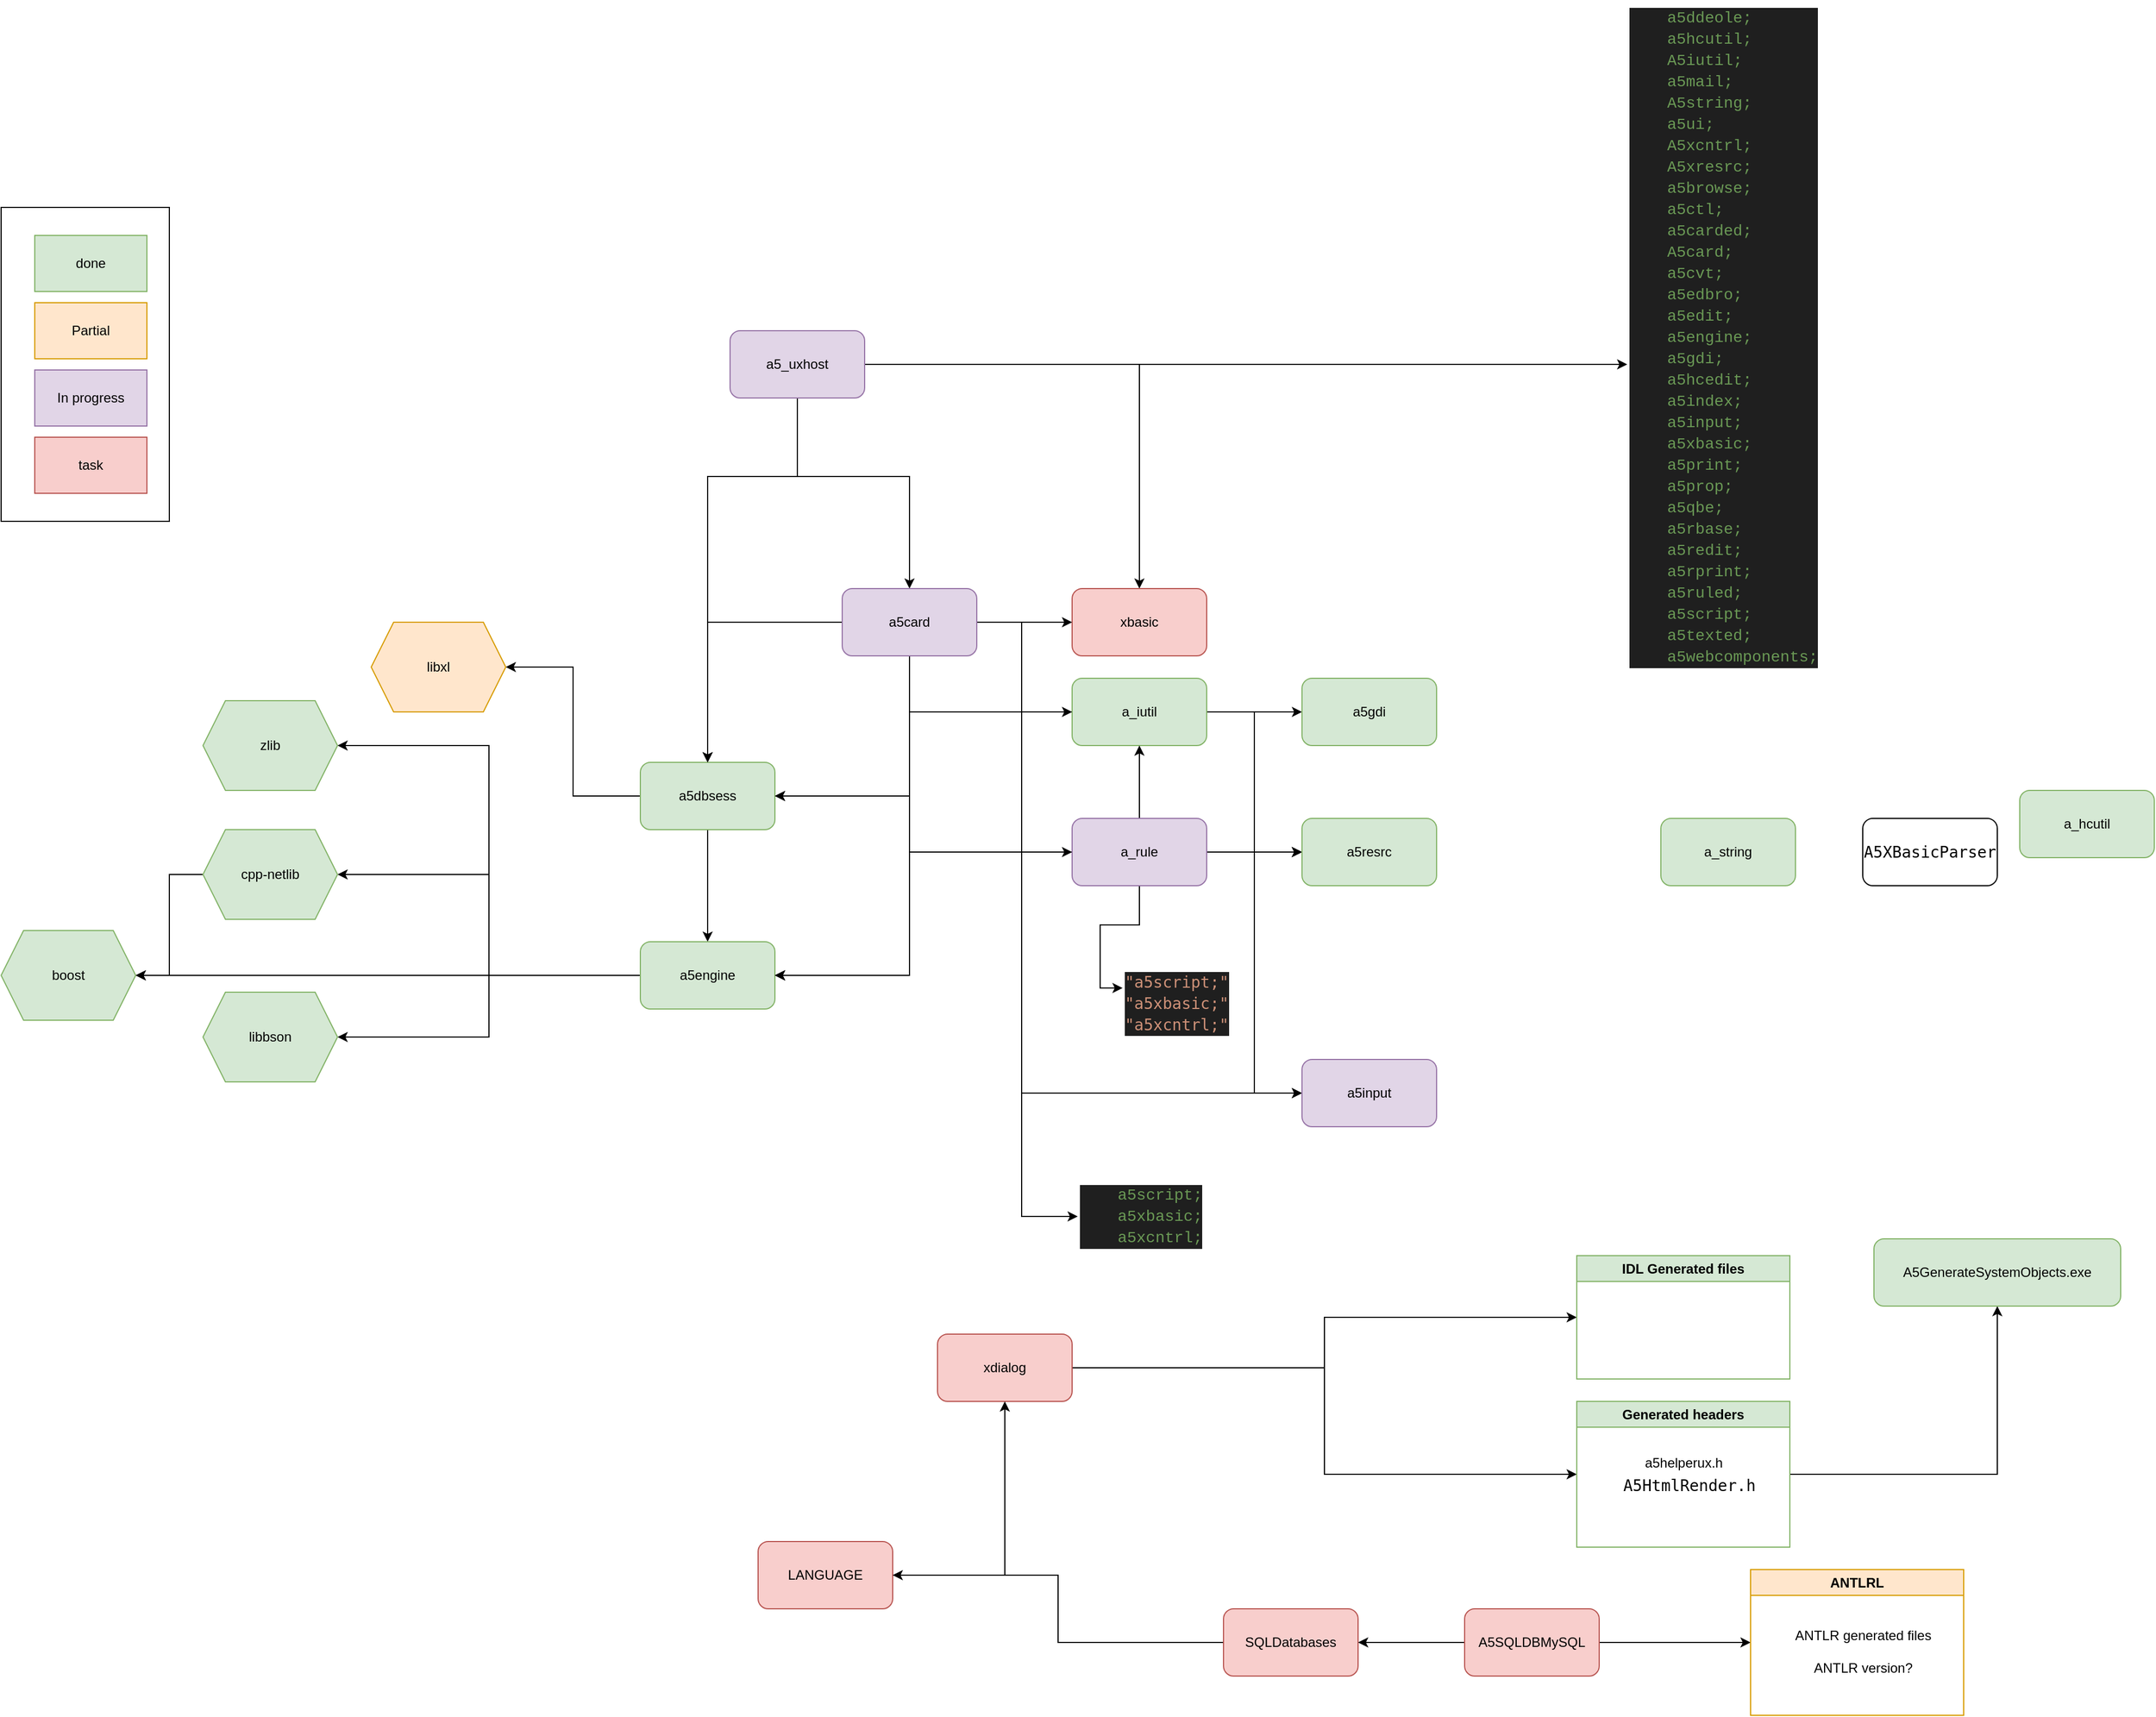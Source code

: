 <mxfile version="22.1.0" type="github">
  <diagram name="Page-1" id="iuPnoYRvRDvR3Ve_AxJL">
    <mxGraphModel dx="2097" dy="1870" grid="1" gridSize="10" guides="1" tooltips="1" connect="1" arrows="1" fold="1" page="1" pageScale="1" pageWidth="850" pageHeight="1100" math="0" shadow="0">
      <root>
        <mxCell id="0" />
        <mxCell id="1" parent="0" />
        <mxCell id="GoJqU-Vl7lBSgEi8fGZS-21" value="" style="rounded=0;whiteSpace=wrap;html=1;movable=0;resizable=0;rotatable=0;deletable=0;editable=0;locked=1;connectable=0;" vertex="1" parent="1">
          <mxGeometry x="-250" y="-410" width="150" height="280" as="geometry" />
        </mxCell>
        <mxCell id="jPOf51kZhHyenb3HVLQ0-1" style="edgeStyle=orthogonalEdgeStyle;rounded=0;orthogonalLoop=1;jettySize=auto;html=1;entryX=0.5;entryY=0;entryDx=0;entryDy=0;" parent="1" source="OOfwihafF80pcUOaYYzl-1" target="OOfwihafF80pcUOaYYzl-3" edge="1">
          <mxGeometry relative="1" as="geometry" />
        </mxCell>
        <mxCell id="jPOf51kZhHyenb3HVLQ0-3" style="edgeStyle=orthogonalEdgeStyle;rounded=0;orthogonalLoop=1;jettySize=auto;html=1;entryX=1;entryY=0.5;entryDx=0;entryDy=0;" parent="1" source="OOfwihafF80pcUOaYYzl-1" target="vmSIGKLcMPvmiH9pnXzJ-1" edge="1">
          <mxGeometry relative="1" as="geometry" />
        </mxCell>
        <mxCell id="OOfwihafF80pcUOaYYzl-1" value="a5dbsess" style="rounded=1;whiteSpace=wrap;html=1;fillColor=#d5e8d4;strokeColor=#82b366;" parent="1" vertex="1">
          <mxGeometry x="320" y="85" width="120" height="60" as="geometry" />
        </mxCell>
        <mxCell id="OOfwihafF80pcUOaYYzl-2" value="a_hcutil" style="rounded=1;whiteSpace=wrap;html=1;fillColor=#d5e8d4;strokeColor=#82b366;" parent="1" vertex="1">
          <mxGeometry x="1550" y="110" width="120" height="60" as="geometry" />
        </mxCell>
        <mxCell id="BTf_7h1XQ3vK3G6qPaq9-19" style="edgeStyle=orthogonalEdgeStyle;rounded=0;orthogonalLoop=1;jettySize=auto;html=1;entryX=1;entryY=0.5;entryDx=0;entryDy=0;" parent="1" source="OOfwihafF80pcUOaYYzl-3" target="OOfwihafF80pcUOaYYzl-19" edge="1">
          <mxGeometry relative="1" as="geometry" />
        </mxCell>
        <mxCell id="BTf_7h1XQ3vK3G6qPaq9-20" style="edgeStyle=orthogonalEdgeStyle;rounded=0;orthogonalLoop=1;jettySize=auto;html=1;entryX=1;entryY=0.5;entryDx=0;entryDy=0;" parent="1" source="OOfwihafF80pcUOaYYzl-3" target="OOfwihafF80pcUOaYYzl-16" edge="1">
          <mxGeometry relative="1" as="geometry" />
        </mxCell>
        <mxCell id="BTf_7h1XQ3vK3G6qPaq9-23" style="edgeStyle=orthogonalEdgeStyle;rounded=0;orthogonalLoop=1;jettySize=auto;html=1;entryX=1;entryY=0.5;entryDx=0;entryDy=0;" parent="1" source="OOfwihafF80pcUOaYYzl-3" target="OOfwihafF80pcUOaYYzl-18" edge="1">
          <mxGeometry relative="1" as="geometry" />
        </mxCell>
        <mxCell id="BTf_7h1XQ3vK3G6qPaq9-24" style="edgeStyle=orthogonalEdgeStyle;rounded=0;orthogonalLoop=1;jettySize=auto;html=1;entryX=1;entryY=0.5;entryDx=0;entryDy=0;" parent="1" source="OOfwihafF80pcUOaYYzl-3" target="OOfwihafF80pcUOaYYzl-17" edge="1">
          <mxGeometry relative="1" as="geometry" />
        </mxCell>
        <mxCell id="OOfwihafF80pcUOaYYzl-3" value="a5engine" style="rounded=1;whiteSpace=wrap;html=1;fillColor=#d5e8d4;strokeColor=#82b366;" parent="1" vertex="1">
          <mxGeometry x="320" y="245" width="120" height="60" as="geometry" />
        </mxCell>
        <mxCell id="jPOf51kZhHyenb3HVLQ0-5" style="edgeStyle=orthogonalEdgeStyle;rounded=0;orthogonalLoop=1;jettySize=auto;html=1;entryX=0;entryY=0.5;entryDx=0;entryDy=0;" parent="1" source="OOfwihafF80pcUOaYYzl-5" target="jPOf51kZhHyenb3HVLQ0-4" edge="1">
          <mxGeometry relative="1" as="geometry">
            <Array as="points">
              <mxPoint x="930" y="-270" />
            </Array>
          </mxGeometry>
        </mxCell>
        <mxCell id="jPOf51kZhHyenb3HVLQ0-8" style="edgeStyle=orthogonalEdgeStyle;rounded=0;orthogonalLoop=1;jettySize=auto;html=1;entryX=0.5;entryY=0;entryDx=0;entryDy=0;" parent="1" source="OOfwihafF80pcUOaYYzl-5" target="jPOf51kZhHyenb3HVLQ0-7" edge="1">
          <mxGeometry relative="1" as="geometry">
            <Array as="points">
              <mxPoint x="460" y="-170" />
              <mxPoint x="560" y="-170" />
            </Array>
          </mxGeometry>
        </mxCell>
        <mxCell id="jPOf51kZhHyenb3HVLQ0-12" style="edgeStyle=orthogonalEdgeStyle;rounded=0;orthogonalLoop=1;jettySize=auto;html=1;entryX=0.5;entryY=0;entryDx=0;entryDy=0;" parent="1" source="OOfwihafF80pcUOaYYzl-5" target="OOfwihafF80pcUOaYYzl-12" edge="1">
          <mxGeometry relative="1" as="geometry" />
        </mxCell>
        <mxCell id="jPOf51kZhHyenb3HVLQ0-16" style="edgeStyle=orthogonalEdgeStyle;rounded=0;orthogonalLoop=1;jettySize=auto;html=1;entryX=0.5;entryY=0;entryDx=0;entryDy=0;" parent="1" source="OOfwihafF80pcUOaYYzl-5" target="OOfwihafF80pcUOaYYzl-1" edge="1">
          <mxGeometry relative="1" as="geometry">
            <Array as="points">
              <mxPoint x="460" y="-170" />
              <mxPoint x="380" y="-170" />
            </Array>
          </mxGeometry>
        </mxCell>
        <mxCell id="OOfwihafF80pcUOaYYzl-5" value="a5_uxhost" style="rounded=1;whiteSpace=wrap;html=1;fillColor=#e1d5e7;strokeColor=#9673a6;" parent="1" vertex="1">
          <mxGeometry x="400" y="-300" width="120" height="60" as="geometry" />
        </mxCell>
        <mxCell id="GoJqU-Vl7lBSgEi8fGZS-7" style="edgeStyle=orthogonalEdgeStyle;rounded=0;orthogonalLoop=1;jettySize=auto;html=1;entryX=0;entryY=0.5;entryDx=0;entryDy=0;" edge="1" parent="1" source="OOfwihafF80pcUOaYYzl-7" target="GoJqU-Vl7lBSgEi8fGZS-6">
          <mxGeometry relative="1" as="geometry" />
        </mxCell>
        <mxCell id="GoJqU-Vl7lBSgEi8fGZS-9" style="edgeStyle=orthogonalEdgeStyle;rounded=0;orthogonalLoop=1;jettySize=auto;html=1;entryX=1;entryY=0.5;entryDx=0;entryDy=0;" edge="1" parent="1" source="OOfwihafF80pcUOaYYzl-7" target="OOfwihafF80pcUOaYYzl-1">
          <mxGeometry relative="1" as="geometry">
            <Array as="points">
              <mxPoint x="560" y="40" />
              <mxPoint x="560" y="115" />
            </Array>
          </mxGeometry>
        </mxCell>
        <mxCell id="GoJqU-Vl7lBSgEi8fGZS-10" style="edgeStyle=orthogonalEdgeStyle;rounded=0;orthogonalLoop=1;jettySize=auto;html=1;entryX=1;entryY=0.5;entryDx=0;entryDy=0;" edge="1" parent="1" source="OOfwihafF80pcUOaYYzl-7" target="OOfwihafF80pcUOaYYzl-3">
          <mxGeometry relative="1" as="geometry">
            <Array as="points">
              <mxPoint x="560" y="40" />
              <mxPoint x="560" y="275" />
            </Array>
          </mxGeometry>
        </mxCell>
        <mxCell id="GoJqU-Vl7lBSgEi8fGZS-11" style="edgeStyle=orthogonalEdgeStyle;rounded=0;orthogonalLoop=1;jettySize=auto;html=1;entryX=0;entryY=0.5;entryDx=0;entryDy=0;" edge="1" parent="1" source="OOfwihafF80pcUOaYYzl-7" target="GoJqU-Vl7lBSgEi8fGZS-8">
          <mxGeometry relative="1" as="geometry" />
        </mxCell>
        <mxCell id="OOfwihafF80pcUOaYYzl-7" value="a_iutil" style="rounded=1;whiteSpace=wrap;html=1;fillColor=#d5e8d4;strokeColor=#82b366;" parent="1" vertex="1">
          <mxGeometry x="705" y="10" width="120" height="60" as="geometry" />
        </mxCell>
        <mxCell id="GoJqU-Vl7lBSgEi8fGZS-28" style="edgeStyle=orthogonalEdgeStyle;rounded=0;orthogonalLoop=1;jettySize=auto;html=1;" edge="1" parent="1" source="OOfwihafF80pcUOaYYzl-8" target="OOfwihafF80pcUOaYYzl-1">
          <mxGeometry relative="1" as="geometry">
            <Array as="points">
              <mxPoint x="560" y="165" />
              <mxPoint x="560" y="115" />
            </Array>
          </mxGeometry>
        </mxCell>
        <mxCell id="GoJqU-Vl7lBSgEi8fGZS-29" style="edgeStyle=orthogonalEdgeStyle;rounded=0;orthogonalLoop=1;jettySize=auto;html=1;entryX=1;entryY=0.5;entryDx=0;entryDy=0;" edge="1" parent="1" source="OOfwihafF80pcUOaYYzl-8" target="OOfwihafF80pcUOaYYzl-3">
          <mxGeometry relative="1" as="geometry">
            <Array as="points">
              <mxPoint x="560" y="165" />
              <mxPoint x="560" y="275" />
            </Array>
          </mxGeometry>
        </mxCell>
        <mxCell id="GoJqU-Vl7lBSgEi8fGZS-30" style="edgeStyle=orthogonalEdgeStyle;rounded=0;orthogonalLoop=1;jettySize=auto;html=1;entryX=0;entryY=0.5;entryDx=0;entryDy=0;" edge="1" parent="1" source="OOfwihafF80pcUOaYYzl-8" target="GoJqU-Vl7lBSgEi8fGZS-8">
          <mxGeometry relative="1" as="geometry" />
        </mxCell>
        <mxCell id="GoJqU-Vl7lBSgEi8fGZS-31" value="" style="edgeStyle=orthogonalEdgeStyle;rounded=0;orthogonalLoop=1;jettySize=auto;html=1;" edge="1" parent="1" source="OOfwihafF80pcUOaYYzl-8" target="GoJqU-Vl7lBSgEi8fGZS-8">
          <mxGeometry relative="1" as="geometry" />
        </mxCell>
        <mxCell id="GoJqU-Vl7lBSgEi8fGZS-32" style="edgeStyle=orthogonalEdgeStyle;rounded=0;orthogonalLoop=1;jettySize=auto;html=1;entryX=0.5;entryY=1;entryDx=0;entryDy=0;" edge="1" parent="1" source="OOfwihafF80pcUOaYYzl-8" target="OOfwihafF80pcUOaYYzl-7">
          <mxGeometry relative="1" as="geometry" />
        </mxCell>
        <mxCell id="GoJqU-Vl7lBSgEi8fGZS-33" style="edgeStyle=orthogonalEdgeStyle;rounded=0;orthogonalLoop=1;jettySize=auto;html=1;entryX=0;entryY=0.25;entryDx=0;entryDy=0;" edge="1" parent="1" source="OOfwihafF80pcUOaYYzl-8" target="GoJqU-Vl7lBSgEi8fGZS-26">
          <mxGeometry relative="1" as="geometry" />
        </mxCell>
        <mxCell id="GoJqU-Vl7lBSgEi8fGZS-37" style="edgeStyle=orthogonalEdgeStyle;rounded=0;orthogonalLoop=1;jettySize=auto;html=1;entryX=0;entryY=0.5;entryDx=0;entryDy=0;" edge="1" parent="1" source="OOfwihafF80pcUOaYYzl-8" target="GoJqU-Vl7lBSgEi8fGZS-35">
          <mxGeometry relative="1" as="geometry" />
        </mxCell>
        <mxCell id="OOfwihafF80pcUOaYYzl-8" value="a_rule" style="rounded=1;whiteSpace=wrap;html=1;fillColor=#e1d5e7;strokeColor=#9673a6;" parent="1" vertex="1">
          <mxGeometry x="705" y="135" width="120" height="60" as="geometry" />
        </mxCell>
        <mxCell id="OOfwihafF80pcUOaYYzl-9" value="a_string" style="rounded=1;whiteSpace=wrap;html=1;fillColor=#d5e8d4;strokeColor=#82b366;" parent="1" vertex="1">
          <mxGeometry x="1230" y="135" width="120" height="60" as="geometry" />
        </mxCell>
        <mxCell id="OOfwihafF80pcUOaYYzl-10" value="&lt;p style=&quot;font-family: &amp;quot;Droid Sans Mono&amp;quot;, &amp;quot;monospace&amp;quot;, monospace; font-size: 14px; line-height: 19px;&quot;&gt;A5XBasicParser&lt;/p&gt;" style="rounded=1;whiteSpace=wrap;html=1;" parent="1" vertex="1">
          <mxGeometry x="1410" y="135" width="120" height="60" as="geometry" />
        </mxCell>
        <mxCell id="BTf_7h1XQ3vK3G6qPaq9-3" style="edgeStyle=orthogonalEdgeStyle;rounded=0;orthogonalLoop=1;jettySize=auto;html=1;entryX=0;entryY=0.5;entryDx=0;entryDy=0;" parent="1" source="OOfwihafF80pcUOaYYzl-11" target="p0f7cuUIXyBijo8kGRRH-10" edge="1">
          <mxGeometry relative="1" as="geometry" />
        </mxCell>
        <mxCell id="BTf_7h1XQ3vK3G6qPaq9-13" style="edgeStyle=orthogonalEdgeStyle;rounded=0;orthogonalLoop=1;jettySize=auto;html=1;exitX=1;exitY=0.5;exitDx=0;exitDy=0;entryX=0;entryY=0.5;entryDx=0;entryDy=0;" parent="1" source="OOfwihafF80pcUOaYYzl-11" target="p0f7cuUIXyBijo8kGRRH-5" edge="1">
          <mxGeometry relative="1" as="geometry" />
        </mxCell>
        <mxCell id="OOfwihafF80pcUOaYYzl-11" value="xdialog" style="rounded=1;whiteSpace=wrap;html=1;fillColor=#f8cecc;strokeColor=#b85450;" parent="1" vertex="1">
          <mxGeometry x="585" y="595" width="120" height="60" as="geometry" />
        </mxCell>
        <mxCell id="OOfwihafF80pcUOaYYzl-12" value="xbasic" style="rounded=1;whiteSpace=wrap;html=1;fillColor=#f8cecc;strokeColor=#b85450;" parent="1" vertex="1">
          <mxGeometry x="705" y="-70" width="120" height="60" as="geometry" />
        </mxCell>
        <mxCell id="OOfwihafF80pcUOaYYzl-16" value="boost" style="shape=hexagon;perimeter=hexagonPerimeter2;whiteSpace=wrap;html=1;fixedSize=1;fillColor=#d5e8d4;strokeColor=#82b366;" parent="1" vertex="1">
          <mxGeometry x="-250" y="235" width="120" height="80" as="geometry" />
        </mxCell>
        <mxCell id="OOfwihafF80pcUOaYYzl-17" value="zlib" style="shape=hexagon;perimeter=hexagonPerimeter2;whiteSpace=wrap;html=1;fixedSize=1;fillColor=#d5e8d4;strokeColor=#82b366;" parent="1" vertex="1">
          <mxGeometry x="-70" y="30" width="120" height="80" as="geometry" />
        </mxCell>
        <mxCell id="BTf_7h1XQ3vK3G6qPaq9-21" style="edgeStyle=orthogonalEdgeStyle;rounded=0;orthogonalLoop=1;jettySize=auto;html=1;entryX=1;entryY=0.5;entryDx=0;entryDy=0;" parent="1" source="OOfwihafF80pcUOaYYzl-18" target="OOfwihafF80pcUOaYYzl-16" edge="1">
          <mxGeometry relative="1" as="geometry" />
        </mxCell>
        <mxCell id="OOfwihafF80pcUOaYYzl-18" value="cpp-netlib" style="shape=hexagon;perimeter=hexagonPerimeter2;whiteSpace=wrap;html=1;fixedSize=1;fillColor=#d5e8d4;strokeColor=#82b366;" parent="1" vertex="1">
          <mxGeometry x="-70" y="145" width="120" height="80" as="geometry" />
        </mxCell>
        <mxCell id="OOfwihafF80pcUOaYYzl-19" value="libbson" style="shape=hexagon;perimeter=hexagonPerimeter2;whiteSpace=wrap;html=1;fixedSize=1;fillColor=#d5e8d4;strokeColor=#82b366;" parent="1" vertex="1">
          <mxGeometry x="-70" y="290" width="120" height="80" as="geometry" />
        </mxCell>
        <mxCell id="BTf_7h1XQ3vK3G6qPaq9-15" style="edgeStyle=orthogonalEdgeStyle;rounded=0;orthogonalLoop=1;jettySize=auto;html=1;exitX=1;exitY=0.5;exitDx=0;exitDy=0;" parent="1" source="p0f7cuUIXyBijo8kGRRH-5" target="p0f7cuUIXyBijo8kGRRH-8" edge="1">
          <mxGeometry relative="1" as="geometry" />
        </mxCell>
        <mxCell id="p0f7cuUIXyBijo8kGRRH-5" value="Generated headers" style="swimlane;whiteSpace=wrap;html=1;fillColor=#d5e8d4;strokeColor=#82b366;" parent="1" vertex="1">
          <mxGeometry x="1155" y="655" width="190" height="130" as="geometry" />
        </mxCell>
        <mxCell id="p0f7cuUIXyBijo8kGRRH-6" value="a5helperux.h" style="text;html=1;align=center;verticalAlign=middle;resizable=0;points=[];autosize=1;strokeColor=none;fillColor=none;" parent="p0f7cuUIXyBijo8kGRRH-5" vertex="1">
          <mxGeometry x="50" y="40" width="90" height="30" as="geometry" />
        </mxCell>
        <mxCell id="p0f7cuUIXyBijo8kGRRH-7" value="&lt;div style=&quot;font-family: &amp;quot;Droid Sans Mono&amp;quot;, &amp;quot;monospace&amp;quot;, monospace; font-size: 14px; line-height: 19px;&quot;&gt;A5HtmlRender.h&lt;/div&gt;" style="text;html=1;align=center;verticalAlign=middle;resizable=0;points=[];autosize=1;strokeColor=none;fillColor=none;" parent="p0f7cuUIXyBijo8kGRRH-5" vertex="1">
          <mxGeometry x="30" y="60" width="140" height="30" as="geometry" />
        </mxCell>
        <mxCell id="p0f7cuUIXyBijo8kGRRH-8" value="A5GenerateSystemObjects.exe" style="rounded=1;whiteSpace=wrap;html=1;fillColor=#d5e8d4;strokeColor=#82b366;" parent="1" vertex="1">
          <mxGeometry x="1420" y="510" width="220" height="60" as="geometry" />
        </mxCell>
        <mxCell id="p0f7cuUIXyBijo8kGRRH-10" value="IDL Generated files" style="swimlane;whiteSpace=wrap;html=1;fillColor=#d5e8d4;strokeColor=#82b366;" parent="1" vertex="1">
          <mxGeometry x="1155" y="525" width="190" height="110" as="geometry" />
        </mxCell>
        <mxCell id="vmSIGKLcMPvmiH9pnXzJ-1" value="libxl" style="shape=hexagon;perimeter=hexagonPerimeter2;whiteSpace=wrap;html=1;fixedSize=1;fillColor=#ffe6cc;strokeColor=#d79b00;" parent="1" vertex="1">
          <mxGeometry x="80" y="-40" width="120" height="80" as="geometry" />
        </mxCell>
        <mxCell id="GoJqU-Vl7lBSgEi8fGZS-25" style="edgeStyle=orthogonalEdgeStyle;rounded=0;orthogonalLoop=1;jettySize=auto;html=1;entryX=0.5;entryY=1;entryDx=0;entryDy=0;" edge="1" parent="1" source="BTf_7h1XQ3vK3G6qPaq9-1" target="OOfwihafF80pcUOaYYzl-11">
          <mxGeometry relative="1" as="geometry" />
        </mxCell>
        <mxCell id="BTf_7h1XQ3vK3G6qPaq9-1" value="LANGUAGE" style="rounded=1;whiteSpace=wrap;html=1;fillColor=#f8cecc;strokeColor=#b85450;" parent="1" vertex="1">
          <mxGeometry x="425" y="780" width="120" height="60" as="geometry" />
        </mxCell>
        <mxCell id="GoJqU-Vl7lBSgEi8fGZS-23" style="edgeStyle=orthogonalEdgeStyle;rounded=0;orthogonalLoop=1;jettySize=auto;html=1;entryX=1;entryY=0.5;entryDx=0;entryDy=0;" edge="1" parent="1" source="BTf_7h1XQ3vK3G6qPaq9-4" target="BTf_7h1XQ3vK3G6qPaq9-1">
          <mxGeometry relative="1" as="geometry" />
        </mxCell>
        <mxCell id="BTf_7h1XQ3vK3G6qPaq9-4" value="SQLDatabases" style="rounded=1;whiteSpace=wrap;html=1;fillColor=#f8cecc;strokeColor=#b85450;" parent="1" vertex="1">
          <mxGeometry x="840" y="840" width="120" height="60" as="geometry" />
        </mxCell>
        <mxCell id="BTf_7h1XQ3vK3G6qPaq9-10" style="edgeStyle=orthogonalEdgeStyle;rounded=0;orthogonalLoop=1;jettySize=auto;html=1;entryX=0;entryY=0.5;entryDx=0;entryDy=0;" parent="1" source="BTf_7h1XQ3vK3G6qPaq9-5" target="BTf_7h1XQ3vK3G6qPaq9-6" edge="1">
          <mxGeometry relative="1" as="geometry" />
        </mxCell>
        <mxCell id="GoJqU-Vl7lBSgEi8fGZS-24" style="edgeStyle=orthogonalEdgeStyle;rounded=0;orthogonalLoop=1;jettySize=auto;html=1;entryX=1;entryY=0.5;entryDx=0;entryDy=0;" edge="1" parent="1" source="BTf_7h1XQ3vK3G6qPaq9-5" target="BTf_7h1XQ3vK3G6qPaq9-4">
          <mxGeometry relative="1" as="geometry" />
        </mxCell>
        <mxCell id="BTf_7h1XQ3vK3G6qPaq9-5" value="A5SQLDBMySQL" style="rounded=1;whiteSpace=wrap;html=1;fillColor=#f8cecc;strokeColor=#b85450;" parent="1" vertex="1">
          <mxGeometry x="1055" y="840" width="120" height="60" as="geometry" />
        </mxCell>
        <mxCell id="BTf_7h1XQ3vK3G6qPaq9-6" value="ANTLRL" style="swimlane;whiteSpace=wrap;html=1;fillColor=#ffe6cc;strokeColor=#d79b00;" parent="1" vertex="1">
          <mxGeometry x="1310" y="805" width="190" height="130" as="geometry" />
        </mxCell>
        <mxCell id="BTf_7h1XQ3vK3G6qPaq9-25" value="ANTLR generated files&lt;br&gt;&lt;br&gt;ANTLR version?" style="text;html=1;align=center;verticalAlign=middle;resizable=0;points=[];autosize=1;strokeColor=none;fillColor=none;" parent="BTf_7h1XQ3vK3G6qPaq9-6" vertex="1">
          <mxGeometry x="30" y="43" width="140" height="60" as="geometry" />
        </mxCell>
        <mxCell id="jPOf51kZhHyenb3HVLQ0-4" value="&lt;div style=&quot;color: rgb(204, 204, 204); background-color: rgb(31, 31, 31); font-family: Consolas, &amp;quot;Courier New&amp;quot;, monospace; font-weight: normal; font-size: 14px; line-height: 19px;&quot;&gt;&lt;div&gt;&lt;span style=&quot;color: rgb(106, 153, 85);&quot;&gt;&amp;nbsp; &amp;nbsp; a5ddeole;&lt;/span&gt;&lt;br&gt;&lt;/div&gt;&lt;div&gt;&lt;span style=&quot;color: #6a9955;&quot;&gt;&amp;nbsp; &amp;nbsp; a5hcutil;&lt;/span&gt;&lt;/div&gt;&lt;div&gt;&lt;span style=&quot;color: #6a9955;&quot;&gt;&amp;nbsp; &amp;nbsp; A5iutil;&lt;/span&gt;&lt;/div&gt;&lt;div&gt;&lt;span style=&quot;color: #6a9955;&quot;&gt;&amp;nbsp; &amp;nbsp; a5mail;&lt;/span&gt;&lt;/div&gt;&lt;div&gt;&lt;span style=&quot;color: #6a9955;&quot;&gt;&amp;nbsp; &amp;nbsp; A5string;&lt;/span&gt;&lt;/div&gt;&lt;div&gt;&lt;span style=&quot;color: #6a9955;&quot;&gt;&amp;nbsp; &amp;nbsp; a5ui;&lt;/span&gt;&lt;/div&gt;&lt;div&gt;&lt;span style=&quot;color: #6a9955;&quot;&gt;&amp;nbsp; &amp;nbsp; A5xcntrl;&lt;/span&gt;&lt;/div&gt;&lt;div&gt;&lt;span style=&quot;color: #6a9955;&quot;&gt;&amp;nbsp; &amp;nbsp; A5xresrc;&lt;/span&gt;&lt;/div&gt;&lt;div&gt;&lt;span style=&quot;color: #6a9955;&quot;&gt;&amp;nbsp; &amp;nbsp; a5browse;&lt;/span&gt;&lt;/div&gt;&lt;div&gt;&lt;span style=&quot;color: #6a9955;&quot;&gt;&amp;nbsp; &amp;nbsp; a5ctl;&lt;/span&gt;&lt;/div&gt;&lt;div&gt;&lt;span style=&quot;color: #6a9955;&quot;&gt;&amp;nbsp; &amp;nbsp; a5carded;&lt;/span&gt;&lt;/div&gt;&lt;div&gt;&lt;span style=&quot;color: #6a9955;&quot;&gt;&amp;nbsp; &amp;nbsp; A5card;&lt;/span&gt;&lt;/div&gt;&lt;div&gt;&lt;span style=&quot;color: #6a9955;&quot;&gt;&amp;nbsp; &amp;nbsp; a5cvt;&lt;/span&gt;&lt;/div&gt;&lt;div&gt;&lt;span style=&quot;color: #6a9955;&quot;&gt;&amp;nbsp; &amp;nbsp; a5edbro;&lt;/span&gt;&lt;/div&gt;&lt;div&gt;&lt;span style=&quot;color: #6a9955;&quot;&gt;&amp;nbsp; &amp;nbsp; a5edit;&lt;/span&gt;&lt;/div&gt;&lt;div&gt;&lt;span style=&quot;color: #6a9955;&quot;&gt;&amp;nbsp; &amp;nbsp; a5engine;&lt;/span&gt;&lt;/div&gt;&lt;div&gt;&lt;span style=&quot;color: #6a9955;&quot;&gt;&amp;nbsp; &amp;nbsp; a5gdi;&lt;/span&gt;&lt;/div&gt;&lt;div&gt;&lt;span style=&quot;color: #6a9955;&quot;&gt;&amp;nbsp; &amp;nbsp; a5hcedit;&lt;/span&gt;&lt;/div&gt;&lt;div&gt;&lt;span style=&quot;color: #6a9955;&quot;&gt;&amp;nbsp; &amp;nbsp; a5index;&lt;/span&gt;&lt;/div&gt;&lt;div&gt;&lt;span style=&quot;color: #6a9955;&quot;&gt;&amp;nbsp; &amp;nbsp; a5input;&lt;/span&gt;&lt;/div&gt;&lt;div&gt;&lt;span style=&quot;color: #6a9955;&quot;&gt;&amp;nbsp; &amp;nbsp; a5xbasic;&lt;/span&gt;&lt;/div&gt;&lt;div&gt;&lt;span style=&quot;color: #6a9955;&quot;&gt;&amp;nbsp; &amp;nbsp; a5print;&lt;/span&gt;&lt;/div&gt;&lt;div&gt;&lt;span style=&quot;color: #6a9955;&quot;&gt;&amp;nbsp; &amp;nbsp; a5prop;&lt;/span&gt;&lt;/div&gt;&lt;div&gt;&lt;span style=&quot;color: #6a9955;&quot;&gt;&amp;nbsp; &amp;nbsp; a5qbe;&lt;/span&gt;&lt;/div&gt;&lt;div&gt;&lt;span style=&quot;color: #6a9955;&quot;&gt;&amp;nbsp; &amp;nbsp; a5rbase;&lt;/span&gt;&lt;/div&gt;&lt;div&gt;&lt;span style=&quot;color: #6a9955;&quot;&gt;&amp;nbsp; &amp;nbsp; a5redit;&lt;/span&gt;&lt;/div&gt;&lt;div&gt;&lt;span style=&quot;color: #6a9955;&quot;&gt;&amp;nbsp; &amp;nbsp; a5rprint;&lt;/span&gt;&lt;/div&gt;&lt;div&gt;&lt;span style=&quot;color: #6a9955;&quot;&gt;&amp;nbsp; &amp;nbsp; a5ruled;&lt;/span&gt;&lt;/div&gt;&lt;div&gt;&lt;span style=&quot;color: #6a9955;&quot;&gt;&amp;nbsp; &amp;nbsp; a5script;&lt;/span&gt;&lt;/div&gt;&lt;div&gt;&lt;span style=&quot;color: #6a9955;&quot;&gt;&amp;nbsp; &amp;nbsp; a5texted;&lt;/span&gt;&lt;/div&gt;&lt;div&gt;&lt;span style=&quot;color: #6a9955;&quot;&gt;&amp;nbsp; &amp;nbsp; a5webcomponents;&lt;/span&gt;&lt;/div&gt;&lt;/div&gt;" style="text;whiteSpace=wrap;html=1;" parent="1" vertex="1">
          <mxGeometry x="1200" y="-595" width="190" height="650" as="geometry" />
        </mxCell>
        <mxCell id="jPOf51kZhHyenb3HVLQ0-9" style="edgeStyle=orthogonalEdgeStyle;rounded=0;orthogonalLoop=1;jettySize=auto;html=1;entryX=0.5;entryY=0;entryDx=0;entryDy=0;" parent="1" source="jPOf51kZhHyenb3HVLQ0-7" target="OOfwihafF80pcUOaYYzl-1" edge="1">
          <mxGeometry relative="1" as="geometry" />
        </mxCell>
        <mxCell id="jPOf51kZhHyenb3HVLQ0-11" style="edgeStyle=orthogonalEdgeStyle;rounded=0;orthogonalLoop=1;jettySize=auto;html=1;entryX=0;entryY=0.5;entryDx=0;entryDy=0;" parent="1" source="jPOf51kZhHyenb3HVLQ0-7" target="jPOf51kZhHyenb3HVLQ0-10" edge="1">
          <mxGeometry relative="1" as="geometry">
            <Array as="points">
              <mxPoint x="660" y="-40" />
              <mxPoint x="660" y="490" />
            </Array>
          </mxGeometry>
        </mxCell>
        <mxCell id="GoJqU-Vl7lBSgEi8fGZS-1" style="edgeStyle=orthogonalEdgeStyle;rounded=0;orthogonalLoop=1;jettySize=auto;html=1;entryX=1;entryY=0.5;entryDx=0;entryDy=0;" edge="1" parent="1" source="jPOf51kZhHyenb3HVLQ0-7" target="OOfwihafF80pcUOaYYzl-3">
          <mxGeometry relative="1" as="geometry">
            <Array as="points">
              <mxPoint x="560" y="275" />
            </Array>
          </mxGeometry>
        </mxCell>
        <mxCell id="GoJqU-Vl7lBSgEi8fGZS-3" style="edgeStyle=orthogonalEdgeStyle;rounded=0;orthogonalLoop=1;jettySize=auto;html=1;entryX=0;entryY=0.5;entryDx=0;entryDy=0;" edge="1" parent="1" source="jPOf51kZhHyenb3HVLQ0-7" target="OOfwihafF80pcUOaYYzl-7">
          <mxGeometry relative="1" as="geometry">
            <Array as="points">
              <mxPoint x="660" y="-40" />
              <mxPoint x="660" y="40" />
            </Array>
          </mxGeometry>
        </mxCell>
        <mxCell id="GoJqU-Vl7lBSgEi8fGZS-4" style="edgeStyle=orthogonalEdgeStyle;rounded=0;orthogonalLoop=1;jettySize=auto;html=1;entryX=0;entryY=0.5;entryDx=0;entryDy=0;" edge="1" parent="1" source="jPOf51kZhHyenb3HVLQ0-7" target="OOfwihafF80pcUOaYYzl-8">
          <mxGeometry relative="1" as="geometry">
            <Array as="points">
              <mxPoint x="660" y="-40" />
              <mxPoint x="660" y="165" />
            </Array>
          </mxGeometry>
        </mxCell>
        <mxCell id="GoJqU-Vl7lBSgEi8fGZS-5" style="edgeStyle=orthogonalEdgeStyle;rounded=0;orthogonalLoop=1;jettySize=auto;html=1;entryX=0;entryY=0.5;entryDx=0;entryDy=0;" edge="1" parent="1" source="jPOf51kZhHyenb3HVLQ0-7" target="OOfwihafF80pcUOaYYzl-12">
          <mxGeometry relative="1" as="geometry" />
        </mxCell>
        <mxCell id="GoJqU-Vl7lBSgEi8fGZS-36" style="edgeStyle=orthogonalEdgeStyle;rounded=0;orthogonalLoop=1;jettySize=auto;html=1;entryX=0;entryY=0.5;entryDx=0;entryDy=0;" edge="1" parent="1" source="jPOf51kZhHyenb3HVLQ0-7" target="GoJqU-Vl7lBSgEi8fGZS-35">
          <mxGeometry relative="1" as="geometry">
            <Array as="points">
              <mxPoint x="660" y="-40" />
              <mxPoint x="660" y="380" />
            </Array>
          </mxGeometry>
        </mxCell>
        <mxCell id="jPOf51kZhHyenb3HVLQ0-7" value="a5card" style="rounded=1;whiteSpace=wrap;html=1;fillColor=#e1d5e7;strokeColor=#9673a6;" parent="1" vertex="1">
          <mxGeometry x="500" y="-70" width="120" height="60" as="geometry" />
        </mxCell>
        <mxCell id="jPOf51kZhHyenb3HVLQ0-10" value="&lt;div style=&quot;color: rgb(204, 204, 204); background-color: rgb(31, 31, 31); font-family: Consolas, &amp;quot;Courier New&amp;quot;, monospace; font-weight: normal; font-size: 14px; line-height: 19px;&quot;&gt;&lt;div&gt;&lt;span style=&quot;color: rgb(106, 153, 85);&quot;&gt;&amp;nbsp; &amp;nbsp;&lt;/span&gt;&lt;span style=&quot;color: rgb(106, 153, 85);&quot;&gt;&amp;nbsp;a5script;&lt;/span&gt;&lt;/div&gt;&lt;div&gt;&lt;span style=&quot;color: #6a9955;&quot;&gt;&amp;nbsp; &amp;nbsp; a5xbasic;&lt;/span&gt;&lt;/div&gt;&lt;div&gt;&lt;span style=&quot;color: #6a9955;&quot;&gt;&amp;nbsp; &amp;nbsp; a5xcntrl;&lt;/span&gt;&lt;/div&gt;&lt;/div&gt;" style="text;whiteSpace=wrap;html=1;" parent="1" vertex="1">
          <mxGeometry x="710" y="455" width="130" height="70" as="geometry" />
        </mxCell>
        <mxCell id="GoJqU-Vl7lBSgEi8fGZS-6" value="a5gdi" style="rounded=1;whiteSpace=wrap;html=1;fillColor=#d5e8d4;strokeColor=#82b366;" vertex="1" parent="1">
          <mxGeometry x="910" y="10" width="120" height="60" as="geometry" />
        </mxCell>
        <mxCell id="GoJqU-Vl7lBSgEi8fGZS-8" value="a5resrc" style="rounded=1;whiteSpace=wrap;html=1;fillColor=#d5e8d4;strokeColor=#82b366;" vertex="1" parent="1">
          <mxGeometry x="910" y="135" width="120" height="60" as="geometry" />
        </mxCell>
        <mxCell id="GoJqU-Vl7lBSgEi8fGZS-14" value="done" style="rounded=0;whiteSpace=wrap;html=1;fillColor=#d5e8d4;strokeColor=#82b366;movable=0;resizable=0;rotatable=0;deletable=0;editable=0;locked=1;connectable=0;" vertex="1" parent="1">
          <mxGeometry x="-220" y="-385" width="100" height="50" as="geometry" />
        </mxCell>
        <mxCell id="GoJqU-Vl7lBSgEi8fGZS-15" value="Partial" style="rounded=0;whiteSpace=wrap;html=1;fillColor=#ffe6cc;strokeColor=#d79b00;movable=0;resizable=0;rotatable=0;deletable=0;editable=0;locked=1;connectable=0;" vertex="1" parent="1">
          <mxGeometry x="-220" y="-325" width="100" height="50" as="geometry" />
        </mxCell>
        <mxCell id="GoJqU-Vl7lBSgEi8fGZS-16" value="In progress" style="rounded=0;whiteSpace=wrap;html=1;fillColor=#e1d5e7;strokeColor=#9673a6;movable=0;resizable=0;rotatable=0;deletable=0;editable=0;locked=1;connectable=0;" vertex="1" parent="1">
          <mxGeometry x="-220" y="-265" width="100" height="50" as="geometry" />
        </mxCell>
        <mxCell id="GoJqU-Vl7lBSgEi8fGZS-18" value="task" style="rounded=0;whiteSpace=wrap;html=1;fillColor=#f8cecc;strokeColor=#b85450;movable=0;resizable=0;rotatable=0;deletable=0;editable=0;locked=1;connectable=0;" vertex="1" parent="1">
          <mxGeometry x="-220" y="-205" width="100" height="50" as="geometry" />
        </mxCell>
        <mxCell id="GoJqU-Vl7lBSgEi8fGZS-26" value="&lt;div style=&quot;color: rgb(204, 204, 204); background-color: rgb(31, 31, 31); font-family: &amp;quot;Droid Sans Mono&amp;quot;, &amp;quot;monospace&amp;quot;, monospace; font-weight: normal; font-size: 14px; line-height: 19px;&quot;&gt;&lt;div&gt;&lt;span style=&quot;color: rgb(206, 145, 120);&quot;&gt;&quot;a5script;&quot;&lt;/span&gt;&lt;br&gt;&lt;/div&gt;&lt;div&gt;&lt;span style=&quot;color: #cccccc;&quot;&gt;    &lt;/span&gt;&lt;span style=&quot;color: #ce9178;&quot;&gt;&quot;a5xbasic;&quot;&lt;/span&gt;&lt;/div&gt;&lt;div&gt;&lt;span style=&quot;color: #cccccc;&quot;&gt;    &lt;/span&gt;&lt;span style=&quot;color: #ce9178;&quot;&gt;&quot;a5xcntrl;&quot;&lt;/span&gt;&lt;/div&gt;&lt;/div&gt;" style="text;whiteSpace=wrap;html=1;" vertex="1" parent="1">
          <mxGeometry x="750" y="265" width="130" height="85" as="geometry" />
        </mxCell>
        <mxCell id="GoJqU-Vl7lBSgEi8fGZS-35" value="a5input" style="rounded=1;whiteSpace=wrap;html=1;fillColor=#e1d5e7;strokeColor=#9673a6;" vertex="1" parent="1">
          <mxGeometry x="910" y="350" width="120" height="60" as="geometry" />
        </mxCell>
      </root>
    </mxGraphModel>
  </diagram>
</mxfile>
